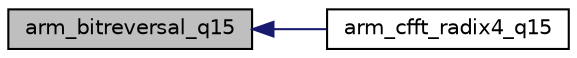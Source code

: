 digraph "arm_bitreversal_q15"
{
  edge [fontname="Helvetica",fontsize="10",labelfontname="Helvetica",labelfontsize="10"];
  node [fontname="Helvetica",fontsize="10",shape=record];
  rankdir="LR";
  Node1 [label="arm_bitreversal_q15",height=0.2,width=0.4,color="black", fillcolor="grey75", style="filled", fontcolor="black"];
  Node1 -> Node2 [dir="back",color="midnightblue",fontsize="10",style="solid",fontname="Helvetica"];
  Node2 [label="arm_cfft_radix4_q15",height=0.2,width=0.4,color="black", fillcolor="white", style="filled",URL="$group___complex_f_f_t.html#ga8d66cdac41b8bf6cefdb895456eee84a",tooltip="Processing function for the Q15 CFFT/CIFFT. "];
}
